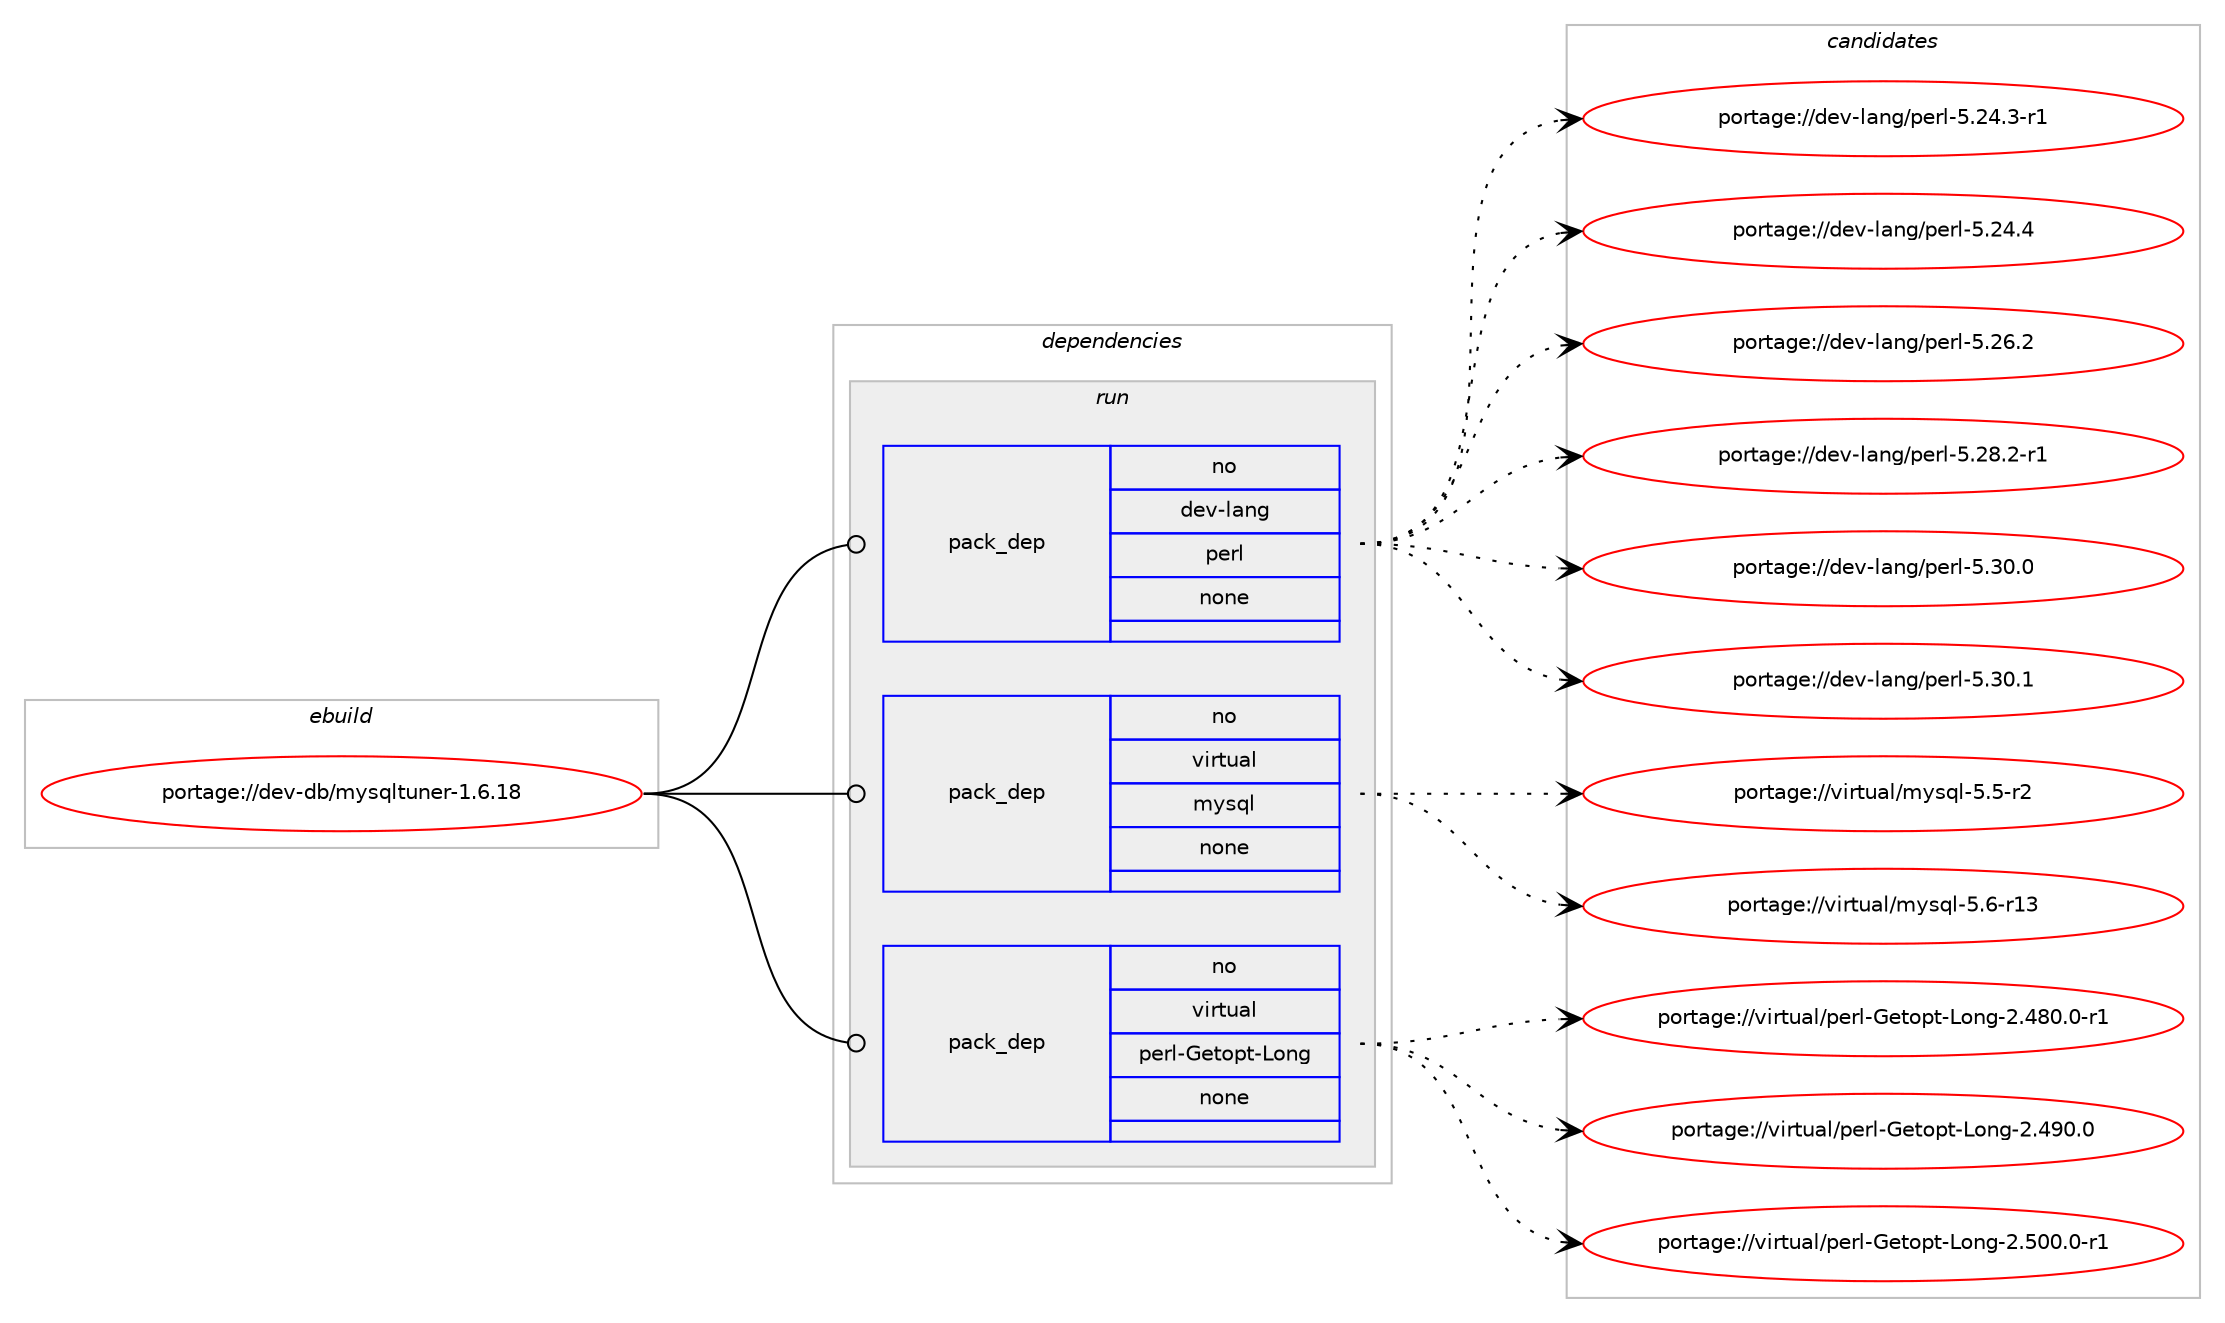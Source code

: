 digraph prolog {

# *************
# Graph options
# *************

newrank=true;
concentrate=true;
compound=true;
graph [rankdir=LR,fontname=Helvetica,fontsize=10,ranksep=1.5];#, ranksep=2.5, nodesep=0.2];
edge  [arrowhead=vee];
node  [fontname=Helvetica,fontsize=10];

# **********
# The ebuild
# **********

subgraph cluster_leftcol {
color=gray;
rank=same;
label=<<i>ebuild</i>>;
id [label="portage://dev-db/mysqltuner-1.6.18", color=red, width=4, href="../dev-db/mysqltuner-1.6.18.svg"];
}

# ****************
# The dependencies
# ****************

subgraph cluster_midcol {
color=gray;
label=<<i>dependencies</i>>;
subgraph cluster_compile {
fillcolor="#eeeeee";
style=filled;
label=<<i>compile</i>>;
}
subgraph cluster_compileandrun {
fillcolor="#eeeeee";
style=filled;
label=<<i>compile and run</i>>;
}
subgraph cluster_run {
fillcolor="#eeeeee";
style=filled;
label=<<i>run</i>>;
subgraph pack41923 {
dependency55811 [label=<<TABLE BORDER="0" CELLBORDER="1" CELLSPACING="0" CELLPADDING="4" WIDTH="220"><TR><TD ROWSPAN="6" CELLPADDING="30">pack_dep</TD></TR><TR><TD WIDTH="110">no</TD></TR><TR><TD>dev-lang</TD></TR><TR><TD>perl</TD></TR><TR><TD>none</TD></TR><TR><TD></TD></TR></TABLE>>, shape=none, color=blue];
}
id:e -> dependency55811:w [weight=20,style="solid",arrowhead="odot"];
subgraph pack41924 {
dependency55812 [label=<<TABLE BORDER="0" CELLBORDER="1" CELLSPACING="0" CELLPADDING="4" WIDTH="220"><TR><TD ROWSPAN="6" CELLPADDING="30">pack_dep</TD></TR><TR><TD WIDTH="110">no</TD></TR><TR><TD>virtual</TD></TR><TR><TD>mysql</TD></TR><TR><TD>none</TD></TR><TR><TD></TD></TR></TABLE>>, shape=none, color=blue];
}
id:e -> dependency55812:w [weight=20,style="solid",arrowhead="odot"];
subgraph pack41925 {
dependency55813 [label=<<TABLE BORDER="0" CELLBORDER="1" CELLSPACING="0" CELLPADDING="4" WIDTH="220"><TR><TD ROWSPAN="6" CELLPADDING="30">pack_dep</TD></TR><TR><TD WIDTH="110">no</TD></TR><TR><TD>virtual</TD></TR><TR><TD>perl-Getopt-Long</TD></TR><TR><TD>none</TD></TR><TR><TD></TD></TR></TABLE>>, shape=none, color=blue];
}
id:e -> dependency55813:w [weight=20,style="solid",arrowhead="odot"];
}
}

# **************
# The candidates
# **************

subgraph cluster_choices {
rank=same;
color=gray;
label=<<i>candidates</i>>;

subgraph choice41923 {
color=black;
nodesep=1;
choiceportage100101118451089711010347112101114108455346505246514511449 [label="portage://dev-lang/perl-5.24.3-r1", color=red, width=4,href="../dev-lang/perl-5.24.3-r1.svg"];
choiceportage10010111845108971101034711210111410845534650524652 [label="portage://dev-lang/perl-5.24.4", color=red, width=4,href="../dev-lang/perl-5.24.4.svg"];
choiceportage10010111845108971101034711210111410845534650544650 [label="portage://dev-lang/perl-5.26.2", color=red, width=4,href="../dev-lang/perl-5.26.2.svg"];
choiceportage100101118451089711010347112101114108455346505646504511449 [label="portage://dev-lang/perl-5.28.2-r1", color=red, width=4,href="../dev-lang/perl-5.28.2-r1.svg"];
choiceportage10010111845108971101034711210111410845534651484648 [label="portage://dev-lang/perl-5.30.0", color=red, width=4,href="../dev-lang/perl-5.30.0.svg"];
choiceportage10010111845108971101034711210111410845534651484649 [label="portage://dev-lang/perl-5.30.1", color=red, width=4,href="../dev-lang/perl-5.30.1.svg"];
dependency55811:e -> choiceportage100101118451089711010347112101114108455346505246514511449:w [style=dotted,weight="100"];
dependency55811:e -> choiceportage10010111845108971101034711210111410845534650524652:w [style=dotted,weight="100"];
dependency55811:e -> choiceportage10010111845108971101034711210111410845534650544650:w [style=dotted,weight="100"];
dependency55811:e -> choiceportage100101118451089711010347112101114108455346505646504511449:w [style=dotted,weight="100"];
dependency55811:e -> choiceportage10010111845108971101034711210111410845534651484648:w [style=dotted,weight="100"];
dependency55811:e -> choiceportage10010111845108971101034711210111410845534651484649:w [style=dotted,weight="100"];
}
subgraph choice41924 {
color=black;
nodesep=1;
choiceportage1181051141161179710847109121115113108455346534511450 [label="portage://virtual/mysql-5.5-r2", color=red, width=4,href="../virtual/mysql-5.5-r2.svg"];
choiceportage118105114116117971084710912111511310845534654451144951 [label="portage://virtual/mysql-5.6-r13", color=red, width=4,href="../virtual/mysql-5.6-r13.svg"];
dependency55812:e -> choiceportage1181051141161179710847109121115113108455346534511450:w [style=dotted,weight="100"];
dependency55812:e -> choiceportage118105114116117971084710912111511310845534654451144951:w [style=dotted,weight="100"];
}
subgraph choice41925 {
color=black;
nodesep=1;
choiceportage11810511411611797108471121011141084571101116111112116457611111010345504652564846484511449 [label="portage://virtual/perl-Getopt-Long-2.480.0-r1", color=red, width=4,href="../virtual/perl-Getopt-Long-2.480.0-r1.svg"];
choiceportage1181051141161179710847112101114108457110111611111211645761111101034550465257484648 [label="portage://virtual/perl-Getopt-Long-2.490.0", color=red, width=4,href="../virtual/perl-Getopt-Long-2.490.0.svg"];
choiceportage11810511411611797108471121011141084571101116111112116457611111010345504653484846484511449 [label="portage://virtual/perl-Getopt-Long-2.500.0-r1", color=red, width=4,href="../virtual/perl-Getopt-Long-2.500.0-r1.svg"];
dependency55813:e -> choiceportage11810511411611797108471121011141084571101116111112116457611111010345504652564846484511449:w [style=dotted,weight="100"];
dependency55813:e -> choiceportage1181051141161179710847112101114108457110111611111211645761111101034550465257484648:w [style=dotted,weight="100"];
dependency55813:e -> choiceportage11810511411611797108471121011141084571101116111112116457611111010345504653484846484511449:w [style=dotted,weight="100"];
}
}

}
